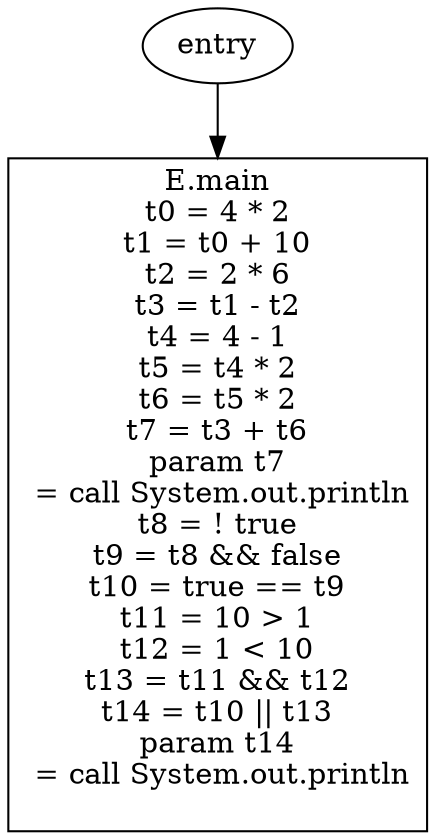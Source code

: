 digraph {
  graph [ splines = ortho ];
  node [ shape = box ];
  "E.main" [ label = " E.main \nt0 = 4 * 2\nt1 = t0 + 10\nt2 = 2 * 6\nt3 = t1 - t2\nt4 = 4 - 1\nt5 = t4 * 2\nt6 = t5 * 2\nt7 = t3 + t6\nparam t7\n = call System.out.println\nt8 = ! true\nt9 = t8 && false\nt10 = true == t9\nt11 = 10 > 1\nt12 = 1 < 10\nt13 = t11 && t12\nt14 = t10 || t13\nparam t14\n = call System.out.println\n " ];
  entry [shape=oval, label="entry"];
  entry -> "E.main";
}
